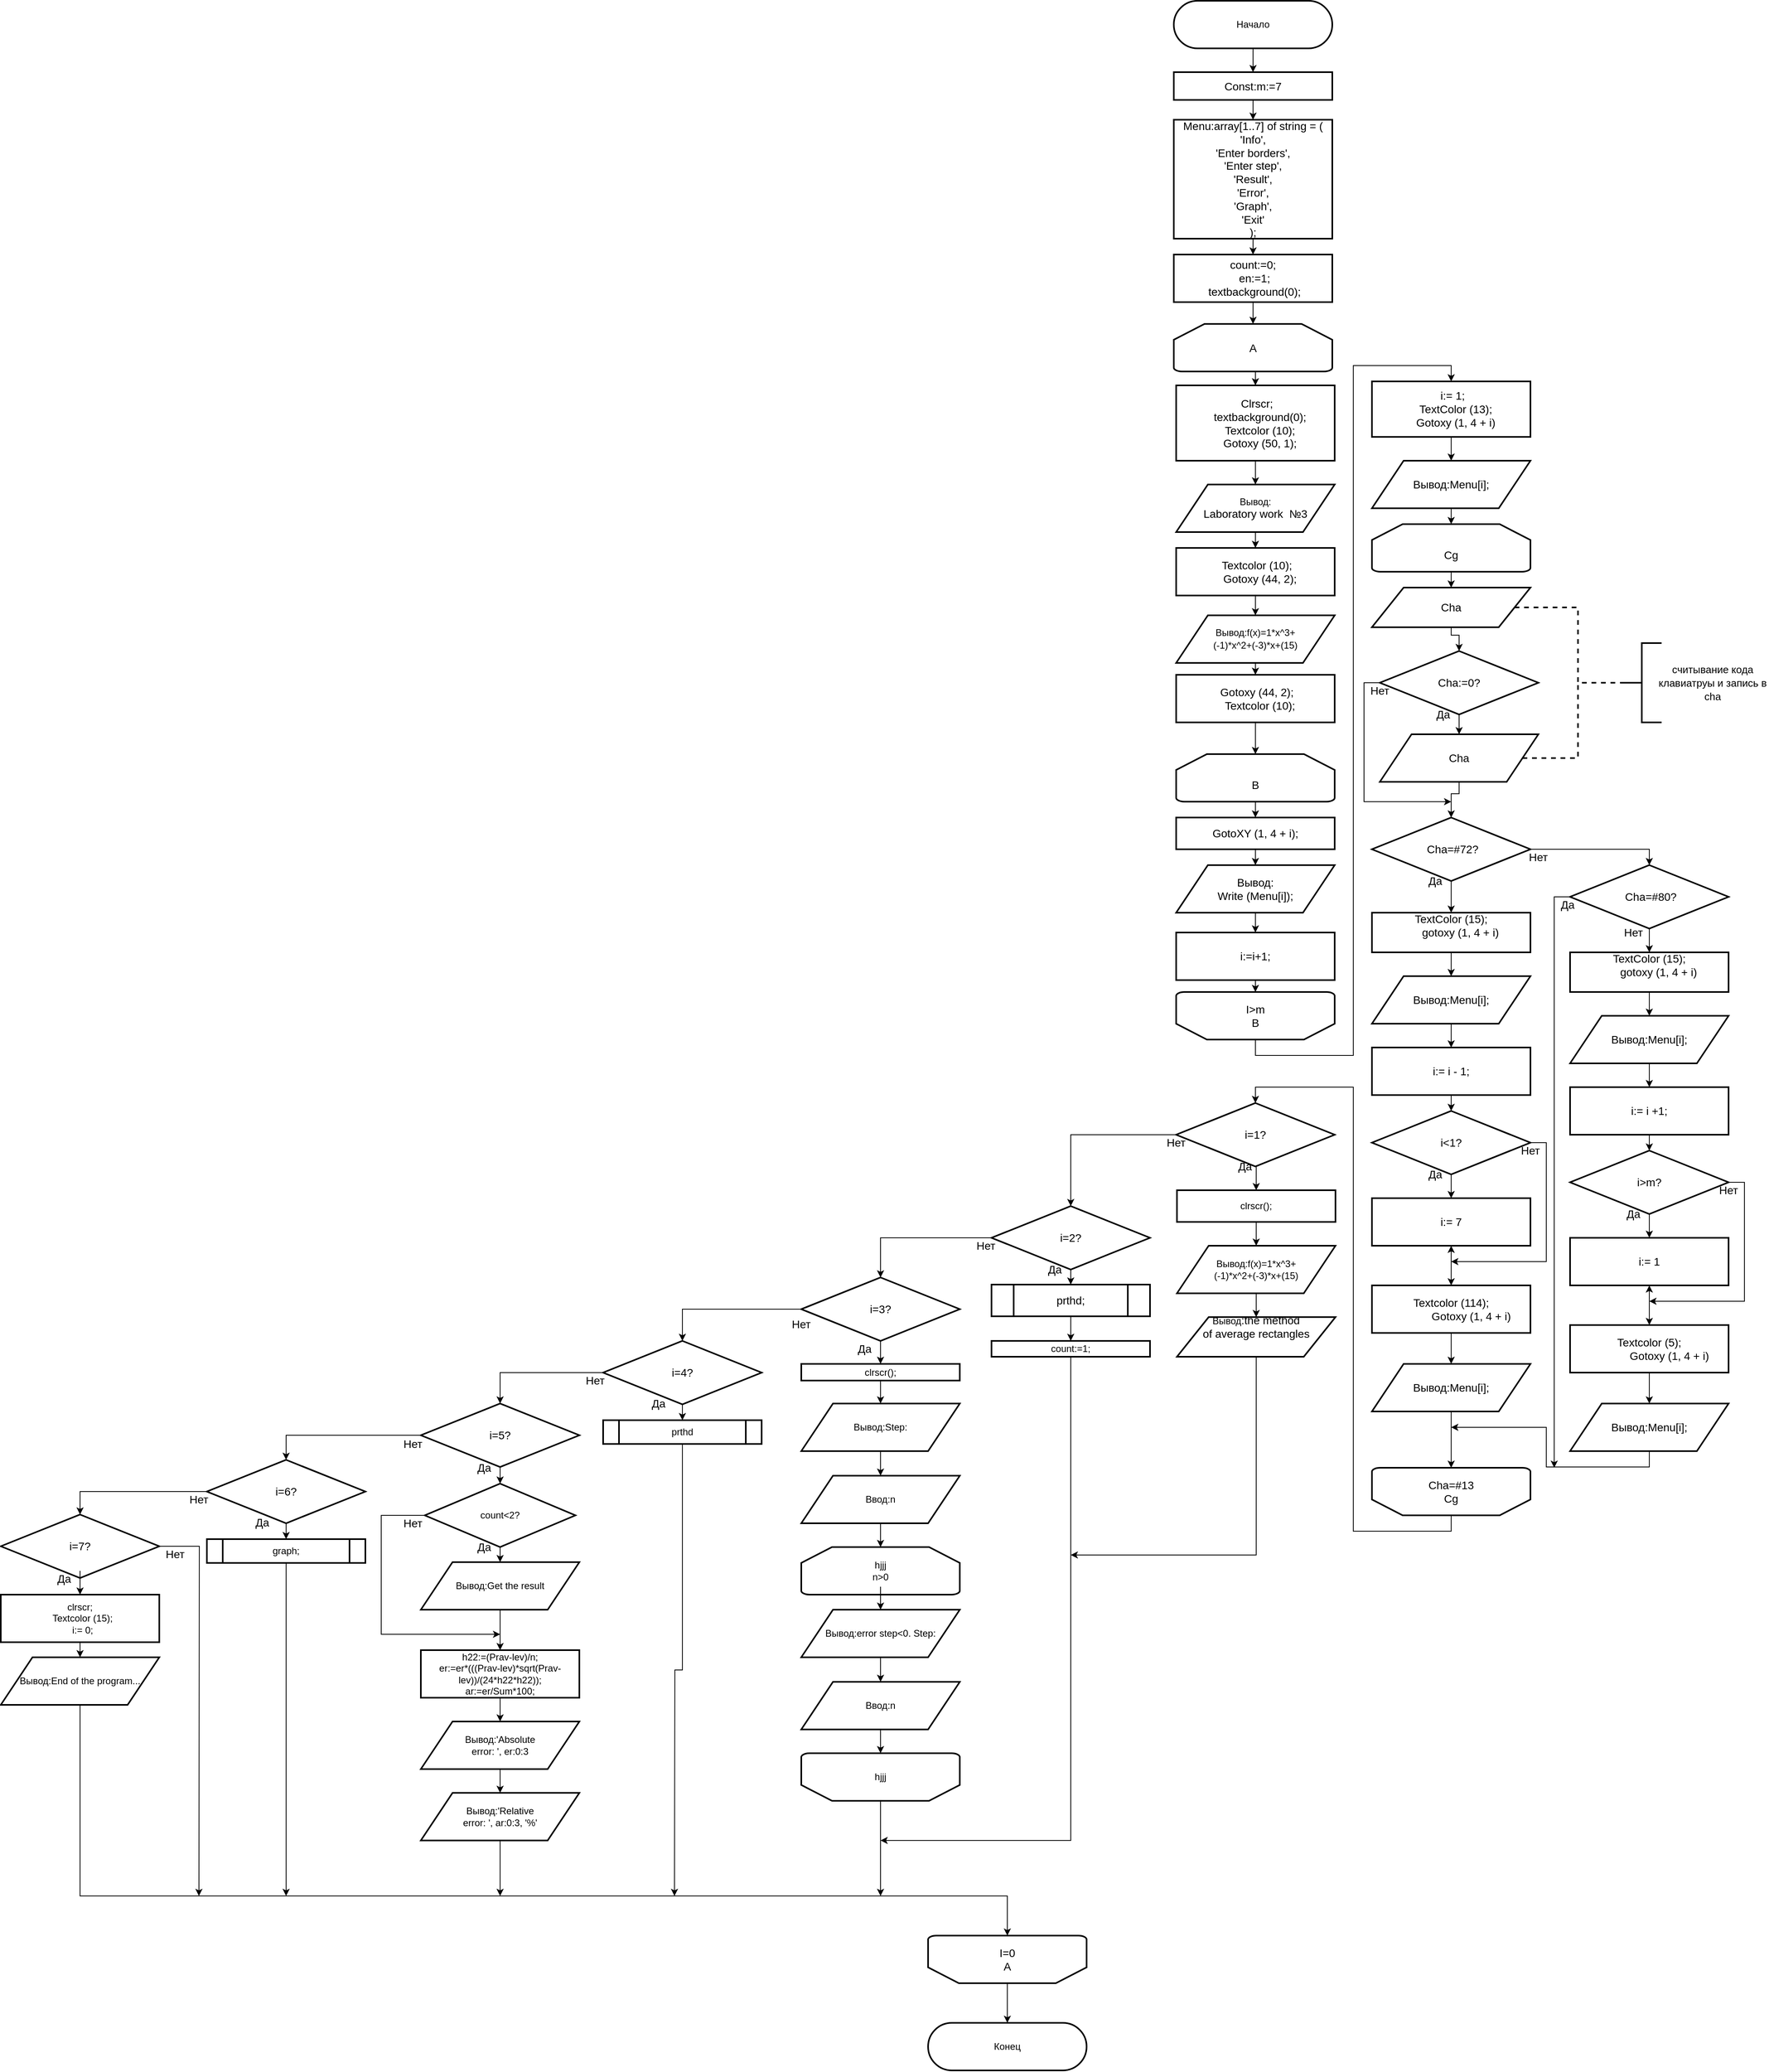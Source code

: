 <mxfile version="13.0.9" type="device"><diagram id="DosDCthJyEJG2j8Hvj8g" name="Страница 1"><mxGraphModel dx="3076" dy="1958" grid="1" gridSize="10" guides="1" tooltips="1" connect="1" arrows="1" fold="1" page="1" pageScale="1" pageWidth="827" pageHeight="1169" math="0" shadow="0"><root><mxCell id="0"/><mxCell id="1" parent="0"/><mxCell id="C2yaJmnmQD1mhSocGul--12" style="edgeStyle=orthogonalEdgeStyle;rounded=0;orthogonalLoop=1;jettySize=auto;html=1;exitX=0.5;exitY=1;exitDx=0;exitDy=0;entryX=0.5;entryY=0;entryDx=0;entryDy=0;fontSize=14;" parent="1" source="C2yaJmnmQD1mhSocGul--2" target="C2yaJmnmQD1mhSocGul--10" edge="1"><mxGeometry relative="1" as="geometry"/></mxCell><mxCell id="C2yaJmnmQD1mhSocGul--2" value="Начало" style="rounded=1;whiteSpace=wrap;html=1;arcSize=50;strokeWidth=2;" parent="1" vertex="1"><mxGeometry x="310" y="-550" width="200" height="60" as="geometry"/></mxCell><mxCell id="C2yaJmnmQD1mhSocGul--135" style="edgeStyle=orthogonalEdgeStyle;rounded=0;orthogonalLoop=1;jettySize=auto;html=1;exitX=0.5;exitY=1;exitDx=0;exitDy=0;entryX=0.5;entryY=0;entryDx=0;entryDy=0;entryPerimeter=0;fontSize=14;" parent="1" source="C2yaJmnmQD1mhSocGul--3" target="C2yaJmnmQD1mhSocGul--134" edge="1"><mxGeometry relative="1" as="geometry"/></mxCell><mxCell id="C2yaJmnmQD1mhSocGul--3" value="&lt;div style=&quot;font-size: 14px&quot;&gt;&lt;div&gt;count:=0;&lt;/div&gt;&lt;div&gt;&amp;nbsp;en:=1;&lt;/div&gt;&lt;div&gt;&amp;nbsp;textbackground(0);&lt;/div&gt;&lt;/div&gt;" style="rounded=0;whiteSpace=wrap;html=1;strokeWidth=2;fontSize=14;" parent="1" vertex="1"><mxGeometry x="310" y="-230" width="200" height="60" as="geometry"/></mxCell><mxCell id="yqGLg3bkFi410w0Hx9Wy-9" style="edgeStyle=orthogonalEdgeStyle;rounded=0;orthogonalLoop=1;jettySize=auto;html=1;exitX=0.5;exitY=1;exitDx=0;exitDy=0;entryX=0.5;entryY=0;entryDx=0;entryDy=0;" parent="1" source="C2yaJmnmQD1mhSocGul--5" target="yqGLg3bkFi410w0Hx9Wy-3" edge="1"><mxGeometry relative="1" as="geometry"/></mxCell><mxCell id="C2yaJmnmQD1mhSocGul--5" value="&lt;div&gt;&amp;nbsp;Clrscr;&lt;/div&gt;&lt;div&gt;&amp;nbsp; &amp;nbsp;textbackground(0);&lt;/div&gt;&lt;div&gt;&amp;nbsp; &amp;nbsp;Textcolor (10);&lt;/div&gt;&lt;div&gt;&amp;nbsp; &amp;nbsp;Gotoxy (50, 1);&lt;/div&gt;" style="rounded=0;whiteSpace=wrap;html=1;strokeWidth=2;fontSize=14;" parent="1" vertex="1"><mxGeometry x="313" y="-65" width="200" height="95" as="geometry"/></mxCell><mxCell id="C2yaJmnmQD1mhSocGul--21" style="edgeStyle=orthogonalEdgeStyle;rounded=0;orthogonalLoop=1;jettySize=auto;html=1;exitX=0.5;exitY=0;exitDx=0;exitDy=0;entryX=0.5;entryY=0;entryDx=0;entryDy=0;fontSize=14;exitPerimeter=0;" parent="1" source="C2yaJmnmQD1mhSocGul--143" target="C2yaJmnmQD1mhSocGul--20" edge="1"><mxGeometry relative="1" as="geometry"><mxPoint x="513" y="470" as="sourcePoint"/></mxGeometry></mxCell><mxCell id="tZG2-s3Opi_4V8focb0H-2" value="" style="edgeStyle=orthogonalEdgeStyle;rounded=0;orthogonalLoop=1;jettySize=auto;html=1;" parent="1" source="C2yaJmnmQD1mhSocGul--10" target="tZG2-s3Opi_4V8focb0H-1" edge="1"><mxGeometry relative="1" as="geometry"/></mxCell><mxCell id="C2yaJmnmQD1mhSocGul--10" value="Const:m:=7" style="rounded=0;whiteSpace=wrap;html=1;strokeWidth=2;fontSize=14;" parent="1" vertex="1"><mxGeometry x="310" y="-460" width="200" height="35" as="geometry"/></mxCell><mxCell id="tZG2-s3Opi_4V8focb0H-3" style="edgeStyle=orthogonalEdgeStyle;rounded=0;orthogonalLoop=1;jettySize=auto;html=1;exitX=0.5;exitY=1;exitDx=0;exitDy=0;entryX=0.5;entryY=0;entryDx=0;entryDy=0;" parent="1" source="tZG2-s3Opi_4V8focb0H-1" target="C2yaJmnmQD1mhSocGul--3" edge="1"><mxGeometry relative="1" as="geometry"/></mxCell><mxCell id="tZG2-s3Opi_4V8focb0H-1" value="&lt;div&gt;Menu:array[1..7] of string = (&lt;/div&gt;&lt;div&gt;'Info',&lt;/div&gt;&lt;div&gt;'Enter borders',&lt;/div&gt;&lt;div&gt;'Enter step',&lt;/div&gt;&lt;div&gt;'Result',&lt;/div&gt;&lt;div&gt;'Error',&lt;/div&gt;&lt;div&gt;'Graph',&lt;/div&gt;&lt;div&gt;'Exit'&lt;/div&gt;&lt;div&gt;);&lt;/div&gt;" style="rounded=0;whiteSpace=wrap;html=1;strokeWidth=2;fontSize=14;" parent="1" vertex="1"><mxGeometry x="310" y="-400" width="200" height="150" as="geometry"/></mxCell><mxCell id="C2yaJmnmQD1mhSocGul--16" style="edgeStyle=orthogonalEdgeStyle;rounded=0;orthogonalLoop=1;jettySize=auto;html=1;exitX=0.5;exitY=1;exitDx=0;exitDy=0;entryX=0.5;entryY=0;entryDx=0;entryDy=0;fontSize=14;" parent="1" source="C2yaJmnmQD1mhSocGul--13" target="C2yaJmnmQD1mhSocGul--15" edge="1"><mxGeometry relative="1" as="geometry"/></mxCell><mxCell id="C2yaJmnmQD1mhSocGul--13" value="GotoXY (1, 4 + i);" style="rounded=0;whiteSpace=wrap;html=1;strokeWidth=2;fontSize=14;" parent="1" vertex="1"><mxGeometry x="313" y="480" width="200" height="40" as="geometry"/></mxCell><mxCell id="C2yaJmnmQD1mhSocGul--18" style="edgeStyle=orthogonalEdgeStyle;rounded=0;orthogonalLoop=1;jettySize=auto;html=1;exitX=0.5;exitY=1;exitDx=0;exitDy=0;fontSize=14;" parent="1" source="C2yaJmnmQD1mhSocGul--15" target="C2yaJmnmQD1mhSocGul--17" edge="1"><mxGeometry relative="1" as="geometry"/></mxCell><mxCell id="C2yaJmnmQD1mhSocGul--15" value="Вывод:&lt;br&gt;Write (Menu[i]);" style="shape=parallelogram;perimeter=parallelogramPerimeter;whiteSpace=wrap;html=1;strokeWidth=2;fontSize=14;" parent="1" vertex="1"><mxGeometry x="313" y="540" width="200" height="60" as="geometry"/></mxCell><mxCell id="C2yaJmnmQD1mhSocGul--144" style="edgeStyle=orthogonalEdgeStyle;rounded=0;orthogonalLoop=1;jettySize=auto;html=1;exitX=0.5;exitY=1;exitDx=0;exitDy=0;entryX=0.5;entryY=1;entryDx=0;entryDy=0;entryPerimeter=0;fontSize=14;" parent="1" source="C2yaJmnmQD1mhSocGul--17" target="C2yaJmnmQD1mhSocGul--143" edge="1"><mxGeometry relative="1" as="geometry"/></mxCell><mxCell id="C2yaJmnmQD1mhSocGul--17" value="i:=i+1;" style="rounded=0;whiteSpace=wrap;html=1;strokeWidth=2;fontSize=14;" parent="1" vertex="1"><mxGeometry x="313" y="625" width="200" height="60" as="geometry"/></mxCell><mxCell id="C2yaJmnmQD1mhSocGul--73" style="edgeStyle=orthogonalEdgeStyle;rounded=0;orthogonalLoop=1;jettySize=auto;html=1;exitX=0.5;exitY=1;exitDx=0;exitDy=0;entryX=0.5;entryY=0;entryDx=0;entryDy=0;fontSize=14;" parent="1" source="C2yaJmnmQD1mhSocGul--20" target="C2yaJmnmQD1mhSocGul--72" edge="1"><mxGeometry relative="1" as="geometry"/></mxCell><mxCell id="C2yaJmnmQD1mhSocGul--20" value="&lt;div&gt;&amp;nbsp;i:= 1;&lt;br&gt;&lt;/div&gt;&lt;div&gt;&amp;nbsp; &amp;nbsp;TextColor (13);&lt;/div&gt;&lt;div&gt;&amp;nbsp; &amp;nbsp;Gotoxy (1, 4 + i)&lt;/div&gt;" style="rounded=0;whiteSpace=wrap;html=1;strokeWidth=2;fontSize=14;" parent="1" vertex="1"><mxGeometry x="560" y="-70" width="200" height="70" as="geometry"/></mxCell><mxCell id="C2yaJmnmQD1mhSocGul--67" style="edgeStyle=orthogonalEdgeStyle;rounded=0;orthogonalLoop=1;jettySize=auto;html=1;exitX=0;exitY=0.5;exitDx=0;exitDy=0;fontSize=14;" parent="1" source="C2yaJmnmQD1mhSocGul--24" edge="1"><mxGeometry relative="1" as="geometry"><mxPoint x="660" y="460" as="targetPoint"/><Array as="points"><mxPoint x="550" y="310"/><mxPoint x="550" y="460"/></Array></mxGeometry></mxCell><mxCell id="C2yaJmnmQD1mhSocGul--155" style="edgeStyle=orthogonalEdgeStyle;rounded=0;orthogonalLoop=1;jettySize=auto;html=1;exitX=0.5;exitY=1;exitDx=0;exitDy=0;entryX=0.5;entryY=0;entryDx=0;entryDy=0;fontSize=14;" parent="1" source="C2yaJmnmQD1mhSocGul--24" target="C2yaJmnmQD1mhSocGul--154" edge="1"><mxGeometry relative="1" as="geometry"/></mxCell><mxCell id="C2yaJmnmQD1mhSocGul--24" value="Cha:=0?" style="rhombus;whiteSpace=wrap;html=1;strokeWidth=2;fontSize=14;" parent="1" vertex="1"><mxGeometry x="570" y="270" width="200" height="80" as="geometry"/></mxCell><mxCell id="C2yaJmnmQD1mhSocGul--32" style="edgeStyle=orthogonalEdgeStyle;rounded=0;orthogonalLoop=1;jettySize=auto;html=1;entryX=0.5;entryY=0;entryDx=0;entryDy=0;fontSize=14;exitX=0.5;exitY=1;exitDx=0;exitDy=0;" parent="1" source="C2yaJmnmQD1mhSocGul--154" target="C2yaJmnmQD1mhSocGul--28" edge="1"><mxGeometry relative="1" as="geometry"><mxPoint x="660" y="430" as="sourcePoint"/><Array as="points"><mxPoint x="670" y="450"/><mxPoint x="660" y="450"/></Array></mxGeometry></mxCell><mxCell id="C2yaJmnmQD1mhSocGul--36" style="edgeStyle=orthogonalEdgeStyle;rounded=0;orthogonalLoop=1;jettySize=auto;html=1;exitX=0.5;exitY=1;exitDx=0;exitDy=0;entryX=0.5;entryY=0;entryDx=0;entryDy=0;fontSize=14;" parent="1" source="C2yaJmnmQD1mhSocGul--28" target="C2yaJmnmQD1mhSocGul--33" edge="1"><mxGeometry relative="1" as="geometry"/></mxCell><mxCell id="C2yaJmnmQD1mhSocGul--68" style="edgeStyle=orthogonalEdgeStyle;rounded=0;orthogonalLoop=1;jettySize=auto;html=1;exitX=1;exitY=0.5;exitDx=0;exitDy=0;entryX=0.5;entryY=0;entryDx=0;entryDy=0;fontSize=14;" parent="1" source="C2yaJmnmQD1mhSocGul--28" target="C2yaJmnmQD1mhSocGul--50" edge="1"><mxGeometry relative="1" as="geometry"/></mxCell><mxCell id="C2yaJmnmQD1mhSocGul--28" value="&amp;nbsp;Cha=#72?" style="rhombus;whiteSpace=wrap;html=1;strokeWidth=2;fontSize=14;" parent="1" vertex="1"><mxGeometry x="560" y="480" width="200" height="80" as="geometry"/></mxCell><mxCell id="C2yaJmnmQD1mhSocGul--80" style="edgeStyle=orthogonalEdgeStyle;rounded=0;orthogonalLoop=1;jettySize=auto;html=1;exitX=0.5;exitY=1;exitDx=0;exitDy=0;entryX=0.5;entryY=0;entryDx=0;entryDy=0;fontSize=14;" parent="1" source="C2yaJmnmQD1mhSocGul--29" target="MNaje3rVptoO_YhAheRL-4" edge="1"><mxGeometry relative="1" as="geometry"><mxPoint x="413" y="940" as="targetPoint"/></mxGeometry></mxCell><mxCell id="C2yaJmnmQD1mhSocGul--87" style="edgeStyle=orthogonalEdgeStyle;rounded=0;orthogonalLoop=1;jettySize=auto;html=1;exitX=0;exitY=0.5;exitDx=0;exitDy=0;entryX=0.5;entryY=0;entryDx=0;entryDy=0;fontSize=14;" parent="1" source="C2yaJmnmQD1mhSocGul--29" target="C2yaJmnmQD1mhSocGul--77" edge="1"><mxGeometry relative="1" as="geometry"><Array as="points"><mxPoint x="180" y="880"/></Array></mxGeometry></mxCell><mxCell id="C2yaJmnmQD1mhSocGul--29" value="i=1?" style="rhombus;whiteSpace=wrap;html=1;strokeWidth=2;fontSize=14;" parent="1" vertex="1"><mxGeometry x="313" y="840" width="200" height="80" as="geometry"/></mxCell><mxCell id="C2yaJmnmQD1mhSocGul--41" style="edgeStyle=orthogonalEdgeStyle;rounded=0;orthogonalLoop=1;jettySize=auto;html=1;exitX=1;exitY=0.5;exitDx=0;exitDy=0;fontSize=14;" parent="1" source="C2yaJmnmQD1mhSocGul--30" edge="1"><mxGeometry relative="1" as="geometry"><mxPoint x="660" y="1040" as="targetPoint"/><Array as="points"><mxPoint x="780" y="890"/><mxPoint x="780" y="1040"/></Array></mxGeometry></mxCell><mxCell id="C2yaJmnmQD1mhSocGul--42" style="edgeStyle=orthogonalEdgeStyle;rounded=0;orthogonalLoop=1;jettySize=auto;html=1;exitX=0.5;exitY=1;exitDx=0;exitDy=0;entryX=0.5;entryY=0;entryDx=0;entryDy=0;fontSize=14;" parent="1" source="C2yaJmnmQD1mhSocGul--30" target="C2yaJmnmQD1mhSocGul--38" edge="1"><mxGeometry relative="1" as="geometry"/></mxCell><mxCell id="C2yaJmnmQD1mhSocGul--30" value="i&amp;lt;1?" style="rhombus;whiteSpace=wrap;html=1;strokeWidth=2;fontSize=14;" parent="1" vertex="1"><mxGeometry x="560" y="850" width="200" height="80" as="geometry"/></mxCell><mxCell id="C2yaJmnmQD1mhSocGul--78" style="edgeStyle=orthogonalEdgeStyle;rounded=0;orthogonalLoop=1;jettySize=auto;html=1;exitX=0.5;exitY=0;exitDx=0;exitDy=0;entryX=0.5;entryY=0;entryDx=0;entryDy=0;fontSize=14;exitPerimeter=0;" parent="1" source="C2yaJmnmQD1mhSocGul--146" target="C2yaJmnmQD1mhSocGul--29" edge="1"><mxGeometry relative="1" as="geometry"><mxPoint x="560" y="1330" as="sourcePoint"/></mxGeometry></mxCell><mxCell id="C2yaJmnmQD1mhSocGul--45" style="edgeStyle=orthogonalEdgeStyle;rounded=0;orthogonalLoop=1;jettySize=auto;html=1;exitX=0.5;exitY=1;exitDx=0;exitDy=0;fontSize=14;" parent="1" source="C2yaJmnmQD1mhSocGul--33" target="C2yaJmnmQD1mhSocGul--34" edge="1"><mxGeometry relative="1" as="geometry"/></mxCell><mxCell id="C2yaJmnmQD1mhSocGul--33" value="&lt;div&gt;TextColor (15);&lt;/div&gt;&lt;div&gt;&amp;nbsp; &amp;nbsp; &amp;nbsp; gotoxy (1, 4 + i)&lt;/div&gt;&lt;div&gt;&amp;nbsp; &amp;nbsp; &amp;nbsp; &amp;nbsp; &amp;nbsp;&amp;nbsp;&lt;/div&gt;" style="rounded=0;whiteSpace=wrap;html=1;strokeWidth=2;fontSize=14;" parent="1" vertex="1"><mxGeometry x="560" y="600" width="200" height="50" as="geometry"/></mxCell><mxCell id="C2yaJmnmQD1mhSocGul--46" style="edgeStyle=orthogonalEdgeStyle;rounded=0;orthogonalLoop=1;jettySize=auto;html=1;exitX=0.5;exitY=1;exitDx=0;exitDy=0;entryX=0.5;entryY=0;entryDx=0;entryDy=0;fontSize=14;" parent="1" source="C2yaJmnmQD1mhSocGul--34" target="C2yaJmnmQD1mhSocGul--44" edge="1"><mxGeometry relative="1" as="geometry"/></mxCell><mxCell id="C2yaJmnmQD1mhSocGul--34" value="&lt;span style=&quot;white-space: normal&quot;&gt;Вывод:Menu[i];&lt;/span&gt;" style="shape=parallelogram;perimeter=parallelogramPerimeter;whiteSpace=wrap;html=1;strokeWidth=2;fontSize=14;" parent="1" vertex="1"><mxGeometry x="560" y="680" width="200" height="60" as="geometry"/></mxCell><mxCell id="C2yaJmnmQD1mhSocGul--69" style="edgeStyle=orthogonalEdgeStyle;rounded=0;orthogonalLoop=1;jettySize=auto;html=1;exitX=0.5;exitY=1;exitDx=0;exitDy=0;fontSize=14;entryX=0.5;entryY=1;entryDx=0;entryDy=0;entryPerimeter=0;" parent="1" source="C2yaJmnmQD1mhSocGul--35" target="C2yaJmnmQD1mhSocGul--146" edge="1"><mxGeometry relative="1" as="geometry"><mxPoint x="660" y="1290" as="targetPoint"/></mxGeometry></mxCell><mxCell id="C2yaJmnmQD1mhSocGul--35" value="Вывод:Menu[i];" style="shape=parallelogram;perimeter=parallelogramPerimeter;whiteSpace=wrap;html=1;strokeWidth=2;fontSize=14;" parent="1" vertex="1"><mxGeometry x="560" y="1169" width="200" height="60" as="geometry"/></mxCell><mxCell id="C2yaJmnmQD1mhSocGul--37" style="edgeStyle=orthogonalEdgeStyle;rounded=0;orthogonalLoop=1;jettySize=auto;html=1;exitX=0.5;exitY=1;exitDx=0;exitDy=0;fontSize=14;" parent="1" source="C2yaJmnmQD1mhSocGul--35" target="C2yaJmnmQD1mhSocGul--35" edge="1"><mxGeometry relative="1" as="geometry"/></mxCell><mxCell id="C2yaJmnmQD1mhSocGul--40" style="edgeStyle=orthogonalEdgeStyle;rounded=0;orthogonalLoop=1;jettySize=auto;html=1;exitX=0.5;exitY=1;exitDx=0;exitDy=0;entryX=0.5;entryY=0;entryDx=0;entryDy=0;fontSize=14;" parent="1" source="C2yaJmnmQD1mhSocGul--38" target="C2yaJmnmQD1mhSocGul--39" edge="1"><mxGeometry relative="1" as="geometry"/></mxCell><mxCell id="C2yaJmnmQD1mhSocGul--38" value="&lt;span style=&quot;white-space: normal&quot;&gt;i:= 7&lt;/span&gt;" style="rounded=0;whiteSpace=wrap;html=1;strokeWidth=2;fontSize=14;" parent="1" vertex="1"><mxGeometry x="560" y="960" width="200" height="60" as="geometry"/></mxCell><mxCell id="C2yaJmnmQD1mhSocGul--43" style="edgeStyle=orthogonalEdgeStyle;rounded=0;orthogonalLoop=1;jettySize=auto;html=1;exitX=0.5;exitY=1;exitDx=0;exitDy=0;fontSize=14;" parent="1" source="C2yaJmnmQD1mhSocGul--39" target="C2yaJmnmQD1mhSocGul--35" edge="1"><mxGeometry relative="1" as="geometry"/></mxCell><mxCell id="C2yaJmnmQD1mhSocGul--48" value="" style="edgeStyle=orthogonalEdgeStyle;rounded=0;orthogonalLoop=1;jettySize=auto;html=1;fontSize=14;" parent="1" source="C2yaJmnmQD1mhSocGul--39" target="C2yaJmnmQD1mhSocGul--38" edge="1"><mxGeometry relative="1" as="geometry"/></mxCell><mxCell id="C2yaJmnmQD1mhSocGul--39" value="&lt;div style=&quot;white-space: normal&quot;&gt;Textcolor (114);&lt;/div&gt;&lt;div style=&quot;white-space: normal&quot;&gt;&amp;nbsp; &amp;nbsp; &amp;nbsp; &amp;nbsp; &amp;nbsp; &amp;nbsp; &amp;nbsp;Gotoxy (1, 4 + i)&lt;/div&gt;" style="rounded=0;whiteSpace=wrap;html=1;strokeWidth=2;fontSize=14;" parent="1" vertex="1"><mxGeometry x="560" y="1070" width="200" height="60" as="geometry"/></mxCell><mxCell id="C2yaJmnmQD1mhSocGul--47" style="edgeStyle=orthogonalEdgeStyle;rounded=0;orthogonalLoop=1;jettySize=auto;html=1;exitX=0.5;exitY=1;exitDx=0;exitDy=0;entryX=0.5;entryY=0;entryDx=0;entryDy=0;fontSize=14;" parent="1" source="C2yaJmnmQD1mhSocGul--44" target="C2yaJmnmQD1mhSocGul--30" edge="1"><mxGeometry relative="1" as="geometry"/></mxCell><mxCell id="C2yaJmnmQD1mhSocGul--44" value="&lt;span style=&quot;white-space: normal&quot;&gt;i:= i - 1;&lt;/span&gt;" style="rounded=0;whiteSpace=wrap;html=1;strokeWidth=2;fontSize=14;" parent="1" vertex="1"><mxGeometry x="560" y="770" width="200" height="60" as="geometry"/></mxCell><mxCell id="C2yaJmnmQD1mhSocGul--49" style="edgeStyle=orthogonalEdgeStyle;rounded=0;orthogonalLoop=1;jettySize=auto;html=1;exitX=0.5;exitY=1;exitDx=0;exitDy=0;entryX=0.5;entryY=0;entryDx=0;entryDy=0;fontSize=14;" parent="1" source="C2yaJmnmQD1mhSocGul--50" target="C2yaJmnmQD1mhSocGul--55" edge="1"><mxGeometry relative="1" as="geometry"/></mxCell><mxCell id="C2yaJmnmQD1mhSocGul--121" style="edgeStyle=orthogonalEdgeStyle;rounded=0;orthogonalLoop=1;jettySize=auto;html=1;exitX=0;exitY=0.5;exitDx=0;exitDy=0;fontSize=14;" parent="1" source="C2yaJmnmQD1mhSocGul--50" edge="1"><mxGeometry relative="1" as="geometry"><mxPoint x="790" y="1300" as="targetPoint"/></mxGeometry></mxCell><mxCell id="C2yaJmnmQD1mhSocGul--50" value="&amp;nbsp;Cha=#80?" style="rhombus;whiteSpace=wrap;html=1;strokeWidth=2;fontSize=14;" parent="1" vertex="1"><mxGeometry x="810" y="540" width="200" height="80" as="geometry"/></mxCell><mxCell id="C2yaJmnmQD1mhSocGul--51" style="edgeStyle=orthogonalEdgeStyle;rounded=0;orthogonalLoop=1;jettySize=auto;html=1;exitX=1;exitY=0.5;exitDx=0;exitDy=0;fontSize=14;" parent="1" source="C2yaJmnmQD1mhSocGul--53" edge="1"><mxGeometry relative="1" as="geometry"><mxPoint x="910" y="1090" as="targetPoint"/><Array as="points"><mxPoint x="1030" y="940"/><mxPoint x="1030" y="1090"/></Array></mxGeometry></mxCell><mxCell id="C2yaJmnmQD1mhSocGul--52" style="edgeStyle=orthogonalEdgeStyle;rounded=0;orthogonalLoop=1;jettySize=auto;html=1;exitX=0.5;exitY=1;exitDx=0;exitDy=0;entryX=0.5;entryY=0;entryDx=0;entryDy=0;fontSize=14;" parent="1" source="C2yaJmnmQD1mhSocGul--53" target="C2yaJmnmQD1mhSocGul--61" edge="1"><mxGeometry relative="1" as="geometry"/></mxCell><mxCell id="C2yaJmnmQD1mhSocGul--53" value="i&amp;gt;m?" style="rhombus;whiteSpace=wrap;html=1;strokeWidth=2;fontSize=14;" parent="1" vertex="1"><mxGeometry x="810" y="900" width="200" height="80" as="geometry"/></mxCell><mxCell id="C2yaJmnmQD1mhSocGul--54" style="edgeStyle=orthogonalEdgeStyle;rounded=0;orthogonalLoop=1;jettySize=auto;html=1;exitX=0.5;exitY=1;exitDx=0;exitDy=0;fontSize=14;" parent="1" source="C2yaJmnmQD1mhSocGul--55" target="C2yaJmnmQD1mhSocGul--57" edge="1"><mxGeometry relative="1" as="geometry"/></mxCell><mxCell id="C2yaJmnmQD1mhSocGul--55" value="&lt;div&gt;TextColor (15);&lt;/div&gt;&lt;div&gt;&amp;nbsp; &amp;nbsp; &amp;nbsp; gotoxy (1, 4 + i)&lt;/div&gt;&lt;div&gt;&amp;nbsp; &amp;nbsp; &amp;nbsp; &amp;nbsp; &amp;nbsp;&amp;nbsp;&lt;/div&gt;" style="rounded=0;whiteSpace=wrap;html=1;strokeWidth=2;fontSize=14;" parent="1" vertex="1"><mxGeometry x="810" y="650" width="200" height="50" as="geometry"/></mxCell><mxCell id="C2yaJmnmQD1mhSocGul--56" style="edgeStyle=orthogonalEdgeStyle;rounded=0;orthogonalLoop=1;jettySize=auto;html=1;exitX=0.5;exitY=1;exitDx=0;exitDy=0;entryX=0.5;entryY=0;entryDx=0;entryDy=0;fontSize=14;" parent="1" source="C2yaJmnmQD1mhSocGul--57" target="C2yaJmnmQD1mhSocGul--66" edge="1"><mxGeometry relative="1" as="geometry"/></mxCell><mxCell id="C2yaJmnmQD1mhSocGul--57" value="&lt;span style=&quot;white-space: normal&quot;&gt;Вывод:Menu[i];&lt;/span&gt;" style="shape=parallelogram;perimeter=parallelogramPerimeter;whiteSpace=wrap;html=1;strokeWidth=2;fontSize=14;" parent="1" vertex="1"><mxGeometry x="810" y="730" width="200" height="60" as="geometry"/></mxCell><mxCell id="C2yaJmnmQD1mhSocGul--70" style="edgeStyle=orthogonalEdgeStyle;rounded=0;orthogonalLoop=1;jettySize=auto;html=1;exitX=0.5;exitY=1;exitDx=0;exitDy=0;fontSize=14;" parent="1" source="C2yaJmnmQD1mhSocGul--58" edge="1"><mxGeometry relative="1" as="geometry"><mxPoint x="660" y="1249" as="targetPoint"/><Array as="points"><mxPoint x="910" y="1299"/><mxPoint x="780" y="1299"/><mxPoint x="780" y="1249"/></Array></mxGeometry></mxCell><mxCell id="C2yaJmnmQD1mhSocGul--58" value="Вывод:Menu[i];" style="shape=parallelogram;perimeter=parallelogramPerimeter;whiteSpace=wrap;html=1;strokeWidth=2;fontSize=14;" parent="1" vertex="1"><mxGeometry x="810" y="1219" width="200" height="60" as="geometry"/></mxCell><mxCell id="C2yaJmnmQD1mhSocGul--59" style="edgeStyle=orthogonalEdgeStyle;rounded=0;orthogonalLoop=1;jettySize=auto;html=1;exitX=0.5;exitY=1;exitDx=0;exitDy=0;fontSize=14;" parent="1" source="C2yaJmnmQD1mhSocGul--58" target="C2yaJmnmQD1mhSocGul--58" edge="1"><mxGeometry relative="1" as="geometry"/></mxCell><mxCell id="C2yaJmnmQD1mhSocGul--60" style="edgeStyle=orthogonalEdgeStyle;rounded=0;orthogonalLoop=1;jettySize=auto;html=1;exitX=0.5;exitY=1;exitDx=0;exitDy=0;entryX=0.5;entryY=0;entryDx=0;entryDy=0;fontSize=14;" parent="1" source="C2yaJmnmQD1mhSocGul--61" target="C2yaJmnmQD1mhSocGul--64" edge="1"><mxGeometry relative="1" as="geometry"/></mxCell><mxCell id="C2yaJmnmQD1mhSocGul--61" value="&lt;span style=&quot;white-space: normal&quot;&gt;i:= 1&lt;/span&gt;" style="rounded=0;whiteSpace=wrap;html=1;strokeWidth=2;fontSize=14;" parent="1" vertex="1"><mxGeometry x="810" y="1010" width="200" height="60" as="geometry"/></mxCell><mxCell id="C2yaJmnmQD1mhSocGul--62" style="edgeStyle=orthogonalEdgeStyle;rounded=0;orthogonalLoop=1;jettySize=auto;html=1;exitX=0.5;exitY=1;exitDx=0;exitDy=0;fontSize=14;" parent="1" source="C2yaJmnmQD1mhSocGul--64" target="C2yaJmnmQD1mhSocGul--58" edge="1"><mxGeometry relative="1" as="geometry"/></mxCell><mxCell id="C2yaJmnmQD1mhSocGul--63" value="" style="edgeStyle=orthogonalEdgeStyle;rounded=0;orthogonalLoop=1;jettySize=auto;html=1;fontSize=14;" parent="1" source="C2yaJmnmQD1mhSocGul--64" target="C2yaJmnmQD1mhSocGul--61" edge="1"><mxGeometry relative="1" as="geometry"/></mxCell><mxCell id="C2yaJmnmQD1mhSocGul--64" value="&lt;div style=&quot;white-space: normal&quot;&gt;Textcolor (5);&lt;/div&gt;&lt;div style=&quot;white-space: normal&quot;&gt;&amp;nbsp; &amp;nbsp; &amp;nbsp; &amp;nbsp; &amp;nbsp; &amp;nbsp; &amp;nbsp;Gotoxy (1, 4 + i)&lt;/div&gt;" style="rounded=0;whiteSpace=wrap;html=1;strokeWidth=2;fontSize=14;" parent="1" vertex="1"><mxGeometry x="810" y="1120" width="200" height="60" as="geometry"/></mxCell><mxCell id="C2yaJmnmQD1mhSocGul--65" style="edgeStyle=orthogonalEdgeStyle;rounded=0;orthogonalLoop=1;jettySize=auto;html=1;exitX=0.5;exitY=1;exitDx=0;exitDy=0;entryX=0.5;entryY=0;entryDx=0;entryDy=0;fontSize=14;" parent="1" source="C2yaJmnmQD1mhSocGul--66" target="C2yaJmnmQD1mhSocGul--53" edge="1"><mxGeometry relative="1" as="geometry"/></mxCell><mxCell id="C2yaJmnmQD1mhSocGul--66" value="&lt;span style=&quot;white-space: normal&quot;&gt;i:= i +1;&lt;/span&gt;" style="rounded=0;whiteSpace=wrap;html=1;strokeWidth=2;fontSize=14;" parent="1" vertex="1"><mxGeometry x="810" y="820" width="200" height="60" as="geometry"/></mxCell><mxCell id="C2yaJmnmQD1mhSocGul--147" style="edgeStyle=orthogonalEdgeStyle;rounded=0;orthogonalLoop=1;jettySize=auto;html=1;exitX=0.5;exitY=1;exitDx=0;exitDy=0;entryX=0.5;entryY=0;entryDx=0;entryDy=0;entryPerimeter=0;fontSize=14;" parent="1" source="C2yaJmnmQD1mhSocGul--72" target="C2yaJmnmQD1mhSocGul--145" edge="1"><mxGeometry relative="1" as="geometry"/></mxCell><mxCell id="C2yaJmnmQD1mhSocGul--72" value="Вывод:Menu[i];" style="shape=parallelogram;perimeter=parallelogramPerimeter;whiteSpace=wrap;html=1;strokeWidth=2;fontSize=14;" parent="1" vertex="1"><mxGeometry x="560" y="30" width="200" height="60" as="geometry"/></mxCell><mxCell id="C2yaJmnmQD1mhSocGul--96" style="edgeStyle=orthogonalEdgeStyle;rounded=0;orthogonalLoop=1;jettySize=auto;html=1;exitX=0.5;exitY=1;exitDx=0;exitDy=0;fontSize=14;" parent="1" source="C2yaJmnmQD1mhSocGul--76" edge="1"><mxGeometry relative="1" as="geometry"><mxPoint x="-60" y="1140" as="targetPoint"/></mxGeometry></mxCell><mxCell id="MNaje3rVptoO_YhAheRL-25" style="edgeStyle=orthogonalEdgeStyle;rounded=0;orthogonalLoop=1;jettySize=auto;html=1;exitX=0;exitY=0.5;exitDx=0;exitDy=0;entryX=0.5;entryY=0;entryDx=0;entryDy=0;" edge="1" parent="1" source="C2yaJmnmQD1mhSocGul--76" target="MNaje3rVptoO_YhAheRL-24"><mxGeometry relative="1" as="geometry"/></mxCell><mxCell id="C2yaJmnmQD1mhSocGul--76" value="i=3?" style="rhombus;whiteSpace=wrap;html=1;strokeWidth=2;fontSize=14;" parent="1" vertex="1"><mxGeometry x="-160" y="1060" width="200" height="80" as="geometry"/></mxCell><mxCell id="C2yaJmnmQD1mhSocGul--89" style="edgeStyle=orthogonalEdgeStyle;rounded=0;orthogonalLoop=1;jettySize=auto;html=1;exitX=0.5;exitY=1;exitDx=0;exitDy=0;entryX=0.5;entryY=0;entryDx=0;entryDy=0;fontSize=14;" parent="1" source="C2yaJmnmQD1mhSocGul--77" target="C2yaJmnmQD1mhSocGul--88" edge="1"><mxGeometry relative="1" as="geometry"/></mxCell><mxCell id="C2yaJmnmQD1mhSocGul--90" style="edgeStyle=orthogonalEdgeStyle;rounded=0;orthogonalLoop=1;jettySize=auto;html=1;exitX=0;exitY=0.5;exitDx=0;exitDy=0;fontSize=14;" parent="1" source="C2yaJmnmQD1mhSocGul--77" target="C2yaJmnmQD1mhSocGul--76" edge="1"><mxGeometry relative="1" as="geometry"/></mxCell><mxCell id="C2yaJmnmQD1mhSocGul--77" value="i=2?" style="rhombus;whiteSpace=wrap;html=1;strokeWidth=2;fontSize=14;" parent="1" vertex="1"><mxGeometry x="80" y="970" width="200" height="80" as="geometry"/></mxCell><mxCell id="C2yaJmnmQD1mhSocGul--100" style="edgeStyle=orthogonalEdgeStyle;rounded=0;orthogonalLoop=1;jettySize=auto;html=1;exitX=0.5;exitY=1;exitDx=0;exitDy=0;fontSize=14;" parent="1" source="C2yaJmnmQD1mhSocGul--88" edge="1"><mxGeometry relative="1" as="geometry"><mxPoint x="180" y="1140" as="targetPoint"/></mxGeometry></mxCell><mxCell id="C2yaJmnmQD1mhSocGul--88" value="prthd;" style="verticalLabelPosition=middle;verticalAlign=middle;html=1;shape=process;whiteSpace=wrap;rounded=1;size=0.14;arcSize=0;strokeWidth=2;fontSize=14;labelPosition=center;align=center;" parent="1" vertex="1"><mxGeometry x="80" y="1069" width="200" height="40" as="geometry"/></mxCell><mxCell id="C2yaJmnmQD1mhSocGul--103" value="Конец" style="rounded=1;whiteSpace=wrap;html=1;arcSize=50;strokeWidth=2;" parent="1" vertex="1"><mxGeometry y="2000" width="200" height="60" as="geometry"/></mxCell><mxCell id="C2yaJmnmQD1mhSocGul--108" value="Нет" style="text;html=1;strokeColor=none;fillColor=none;align=center;verticalAlign=middle;whiteSpace=wrap;rounded=0;fontSize=14;" parent="1" vertex="1"><mxGeometry x="550" y="310" width="40" height="20" as="geometry"/></mxCell><mxCell id="C2yaJmnmQD1mhSocGul--109" value="Нет" style="text;html=1;strokeColor=none;fillColor=none;align=center;verticalAlign=middle;whiteSpace=wrap;rounded=0;fontSize=14;" parent="1" vertex="1"><mxGeometry x="750" y="520" width="40" height="20" as="geometry"/></mxCell><mxCell id="C2yaJmnmQD1mhSocGul--112" value="Нет" style="text;html=1;strokeColor=none;fillColor=none;align=center;verticalAlign=middle;whiteSpace=wrap;rounded=0;fontSize=14;" parent="1" vertex="1"><mxGeometry x="740" y="890" width="40" height="20" as="geometry"/></mxCell><mxCell id="C2yaJmnmQD1mhSocGul--114" value="Нет" style="text;html=1;strokeColor=none;fillColor=none;align=center;verticalAlign=middle;whiteSpace=wrap;rounded=0;fontSize=14;" parent="1" vertex="1"><mxGeometry x="990" y="940" width="40" height="20" as="geometry"/></mxCell><mxCell id="C2yaJmnmQD1mhSocGul--116" value="Да" style="text;html=1;strokeColor=none;fillColor=none;align=center;verticalAlign=middle;whiteSpace=wrap;rounded=0;fontSize=14;" parent="1" vertex="1"><mxGeometry x="630" y="340" width="40" height="20" as="geometry"/></mxCell><mxCell id="C2yaJmnmQD1mhSocGul--117" value="Да" style="text;html=1;strokeColor=none;fillColor=none;align=center;verticalAlign=middle;whiteSpace=wrap;rounded=0;fontSize=14;" parent="1" vertex="1"><mxGeometry x="620" y="550" width="40" height="20" as="geometry"/></mxCell><mxCell id="C2yaJmnmQD1mhSocGul--118" value="Да" style="text;html=1;strokeColor=none;fillColor=none;align=center;verticalAlign=middle;whiteSpace=wrap;rounded=0;fontSize=14;" parent="1" vertex="1"><mxGeometry x="620" y="920" width="40" height="20" as="geometry"/></mxCell><mxCell id="C2yaJmnmQD1mhSocGul--119" value="Да" style="text;html=1;strokeColor=none;fillColor=none;align=center;verticalAlign=middle;whiteSpace=wrap;rounded=0;fontSize=14;" parent="1" vertex="1"><mxGeometry x="870" y="970" width="40" height="20" as="geometry"/></mxCell><mxCell id="C2yaJmnmQD1mhSocGul--122" value="Да" style="text;html=1;strokeColor=none;fillColor=none;align=center;verticalAlign=middle;whiteSpace=wrap;rounded=0;fontSize=14;" parent="1" vertex="1"><mxGeometry x="787" y="580" width="40" height="20" as="geometry"/></mxCell><mxCell id="C2yaJmnmQD1mhSocGul--127" value="Да" style="text;html=1;strokeColor=none;fillColor=none;align=center;verticalAlign=middle;whiteSpace=wrap;rounded=0;fontSize=14;" parent="1" vertex="1"><mxGeometry x="380" y="910" width="40" height="20" as="geometry"/></mxCell><mxCell id="C2yaJmnmQD1mhSocGul--128" value="Да" style="text;html=1;strokeColor=none;fillColor=none;align=center;verticalAlign=middle;whiteSpace=wrap;rounded=0;fontSize=14;" parent="1" vertex="1"><mxGeometry x="140" y="1040" width="40" height="20" as="geometry"/></mxCell><mxCell id="MNaje3rVptoO_YhAheRL-11" style="edgeStyle=orthogonalEdgeStyle;rounded=0;orthogonalLoop=1;jettySize=auto;html=1;exitX=1;exitY=0;exitDx=0;exitDy=0;entryX=0.5;entryY=0;entryDx=0;entryDy=0;" edge="1" parent="1" source="C2yaJmnmQD1mhSocGul--129" target="MNaje3rVptoO_YhAheRL-10"><mxGeometry relative="1" as="geometry"/></mxCell><mxCell id="C2yaJmnmQD1mhSocGul--129" value="Да" style="text;html=1;strokeColor=none;fillColor=none;align=center;verticalAlign=middle;whiteSpace=wrap;rounded=0;fontSize=14;" parent="1" vertex="1"><mxGeometry x="-100" y="1140" width="40" height="20" as="geometry"/></mxCell><mxCell id="C2yaJmnmQD1mhSocGul--130" value="Нет" style="text;html=1;strokeColor=none;fillColor=none;align=center;verticalAlign=middle;whiteSpace=wrap;rounded=0;fontSize=14;" parent="1" vertex="1"><mxGeometry x="-180" y="1109" width="40" height="20" as="geometry"/></mxCell><mxCell id="C2yaJmnmQD1mhSocGul--131" value="Нет" style="text;html=1;strokeColor=none;fillColor=none;align=center;verticalAlign=middle;whiteSpace=wrap;rounded=0;fontSize=14;" parent="1" vertex="1"><mxGeometry x="53" y="1010" width="40" height="20" as="geometry"/></mxCell><mxCell id="C2yaJmnmQD1mhSocGul--132" value="Нет" style="text;html=1;strokeColor=none;fillColor=none;align=center;verticalAlign=middle;whiteSpace=wrap;rounded=0;fontSize=14;" parent="1" vertex="1"><mxGeometry x="293" y="880" width="40" height="20" as="geometry"/></mxCell><mxCell id="C2yaJmnmQD1mhSocGul--133" value="Нет" style="text;html=1;strokeColor=none;fillColor=none;align=center;verticalAlign=middle;whiteSpace=wrap;rounded=0;fontSize=14;" parent="1" vertex="1"><mxGeometry x="870" y="615" width="40" height="20" as="geometry"/></mxCell><mxCell id="C2yaJmnmQD1mhSocGul--136" style="edgeStyle=orthogonalEdgeStyle;rounded=0;orthogonalLoop=1;jettySize=auto;html=1;exitX=0.5;exitY=1;exitDx=0;exitDy=0;exitPerimeter=0;entryX=0.5;entryY=0;entryDx=0;entryDy=0;fontSize=14;" parent="1" source="C2yaJmnmQD1mhSocGul--134" target="C2yaJmnmQD1mhSocGul--5" edge="1"><mxGeometry relative="1" as="geometry"/></mxCell><mxCell id="C2yaJmnmQD1mhSocGul--134" value="A&lt;br&gt;" style="strokeWidth=2;html=1;shape=mxgraph.flowchart.loop_limit;whiteSpace=wrap;fontSize=14;" parent="1" vertex="1"><mxGeometry x="310" y="-142.5" width="200" height="60" as="geometry"/></mxCell><mxCell id="MNaje3rVptoO_YhAheRL-8" style="edgeStyle=orthogonalEdgeStyle;rounded=0;orthogonalLoop=1;jettySize=auto;html=1;exitX=0.5;exitY=0;exitDx=0;exitDy=0;exitPerimeter=0;" edge="1" parent="1" source="C2yaJmnmQD1mhSocGul--137" target="C2yaJmnmQD1mhSocGul--103"><mxGeometry relative="1" as="geometry"/></mxCell><mxCell id="C2yaJmnmQD1mhSocGul--137" value="I=0&lt;br&gt;A" style="strokeWidth=2;html=1;shape=mxgraph.flowchart.loop_limit;whiteSpace=wrap;fontSize=14;direction=west;" parent="1" vertex="1"><mxGeometry y="1890" width="200" height="60" as="geometry"/></mxCell><mxCell id="C2yaJmnmQD1mhSocGul--142" style="edgeStyle=orthogonalEdgeStyle;rounded=0;orthogonalLoop=1;jettySize=auto;html=1;exitX=0.5;exitY=1;exitDx=0;exitDy=0;exitPerimeter=0;entryX=0.5;entryY=0;entryDx=0;entryDy=0;fontSize=14;" parent="1" source="C2yaJmnmQD1mhSocGul--139" target="C2yaJmnmQD1mhSocGul--13" edge="1"><mxGeometry relative="1" as="geometry"/></mxCell><mxCell id="C2yaJmnmQD1mhSocGul--139" value="&lt;br&gt;B" style="strokeWidth=2;html=1;shape=mxgraph.flowchart.loop_limit;whiteSpace=wrap;fontSize=14;" parent="1" vertex="1"><mxGeometry x="313" y="400" width="200" height="60" as="geometry"/></mxCell><mxCell id="C2yaJmnmQD1mhSocGul--143" value="I&amp;gt;m&lt;br&gt;B" style="strokeWidth=2;html=1;shape=mxgraph.flowchart.loop_limit;whiteSpace=wrap;fontSize=14;direction=west;" parent="1" vertex="1"><mxGeometry x="313" y="700" width="200" height="60" as="geometry"/></mxCell><mxCell id="C2yaJmnmQD1mhSocGul--152" style="edgeStyle=orthogonalEdgeStyle;rounded=0;orthogonalLoop=1;jettySize=auto;html=1;exitX=0.5;exitY=1;exitDx=0;exitDy=0;exitPerimeter=0;entryX=0.5;entryY=0;entryDx=0;entryDy=0;fontSize=14;" parent="1" source="C2yaJmnmQD1mhSocGul--145" target="C2yaJmnmQD1mhSocGul--150" edge="1"><mxGeometry relative="1" as="geometry"/></mxCell><mxCell id="C2yaJmnmQD1mhSocGul--145" value="&lt;br&gt;Cg" style="strokeWidth=2;html=1;shape=mxgraph.flowchart.loop_limit;whiteSpace=wrap;fontSize=14;" parent="1" vertex="1"><mxGeometry x="560" y="110" width="200" height="60" as="geometry"/></mxCell><mxCell id="C2yaJmnmQD1mhSocGul--146" value="Cha=#13&lt;br&gt;Cg" style="strokeWidth=2;html=1;shape=mxgraph.flowchart.loop_limit;whiteSpace=wrap;fontSize=14;direction=west;" parent="1" vertex="1"><mxGeometry x="560" y="1300" width="200" height="60" as="geometry"/></mxCell><mxCell id="C2yaJmnmQD1mhSocGul--153" style="edgeStyle=orthogonalEdgeStyle;rounded=0;orthogonalLoop=1;jettySize=auto;html=1;exitX=0.5;exitY=1;exitDx=0;exitDy=0;entryX=0.5;entryY=0;entryDx=0;entryDy=0;fontSize=14;" parent="1" source="C2yaJmnmQD1mhSocGul--150" target="C2yaJmnmQD1mhSocGul--24" edge="1"><mxGeometry relative="1" as="geometry"><Array as="points"><mxPoint x="660" y="250"/><mxPoint x="670" y="250"/></Array></mxGeometry></mxCell><mxCell id="C2yaJmnmQD1mhSocGul--157" style="edgeStyle=orthogonalEdgeStyle;rounded=0;orthogonalLoop=1;jettySize=auto;html=1;exitX=1;exitY=0.5;exitDx=0;exitDy=0;entryX=0;entryY=0.5;entryDx=0;entryDy=0;entryPerimeter=0;fontSize=14;dashed=1;strokeWidth=2;endArrow=none;endFill=0;" parent="1" source="C2yaJmnmQD1mhSocGul--150" target="C2yaJmnmQD1mhSocGul--156" edge="1"><mxGeometry relative="1" as="geometry"><Array as="points"><mxPoint x="820" y="215"/><mxPoint x="820" y="310"/></Array></mxGeometry></mxCell><mxCell id="C2yaJmnmQD1mhSocGul--150" value="Cha" style="shape=parallelogram;perimeter=parallelogramPerimeter;whiteSpace=wrap;html=1;strokeWidth=2;fontSize=14;" parent="1" vertex="1"><mxGeometry x="560" y="190" width="200" height="50" as="geometry"/></mxCell><mxCell id="C2yaJmnmQD1mhSocGul--158" style="edgeStyle=orthogonalEdgeStyle;rounded=0;orthogonalLoop=1;jettySize=auto;html=1;exitX=1;exitY=0.5;exitDx=0;exitDy=0;fontSize=14;dashed=1;endArrow=none;endFill=0;strokeWidth=2;" parent="1" source="C2yaJmnmQD1mhSocGul--154" edge="1"><mxGeometry relative="1" as="geometry"><mxPoint x="820" y="310" as="targetPoint"/><Array as="points"><mxPoint x="820" y="405"/></Array></mxGeometry></mxCell><mxCell id="C2yaJmnmQD1mhSocGul--154" value="Cha" style="shape=parallelogram;perimeter=parallelogramPerimeter;whiteSpace=wrap;html=1;strokeWidth=2;fontSize=14;" parent="1" vertex="1"><mxGeometry x="570" y="375" width="200" height="60" as="geometry"/></mxCell><mxCell id="C2yaJmnmQD1mhSocGul--156" value="" style="strokeWidth=2;html=1;shape=mxgraph.flowchart.annotation_2;align=left;labelPosition=right;pointerEvents=1;fontSize=14;" parent="1" vertex="1"><mxGeometry x="875.5" y="260" width="50" height="100" as="geometry"/></mxCell><mxCell id="C2yaJmnmQD1mhSocGul--160" value="&lt;span style=&quot;font-family: , &amp;#34;blinkmacsystemfont&amp;#34; , &amp;#34;roboto&amp;#34; , &amp;#34;open sans&amp;#34; , &amp;#34;helvetica neue&amp;#34; , &amp;#34;noto sans armenian&amp;#34; , &amp;#34;noto sans bengali&amp;#34; , &amp;#34;noto sans cherokee&amp;#34; , &amp;#34;noto sans devanagari&amp;#34; , &amp;#34;noto sans ethiopic&amp;#34; , &amp;#34;noto sans georgian&amp;#34; , &amp;#34;noto sans hebrew&amp;#34; , &amp;#34;noto sans kannada&amp;#34; , &amp;#34;noto sans khmer&amp;#34; , &amp;#34;noto sans lao&amp;#34; , &amp;#34;noto sans osmanya&amp;#34; , &amp;#34;noto sans tamil&amp;#34; , &amp;#34;noto sans telugu&amp;#34; , &amp;#34;noto sans thai&amp;#34; , sans-serif ; font-size: 13px ; text-align: left ; white-space: normal ; background-color: rgb(255 , 255 , 255)&quot;&gt;считывание кода клавиатруы и запись в cha&lt;/span&gt;" style="text;html=1;strokeColor=none;fillColor=none;align=center;verticalAlign=middle;whiteSpace=wrap;rounded=0;fontSize=14;" parent="1" vertex="1"><mxGeometry x="920" y="270" width="140" height="80" as="geometry"/></mxCell><mxCell id="yqGLg3bkFi410w0Hx9Wy-6" style="edgeStyle=orthogonalEdgeStyle;rounded=0;orthogonalLoop=1;jettySize=auto;html=1;exitX=0.5;exitY=1;exitDx=0;exitDy=0;entryX=0.5;entryY=0;entryDx=0;entryDy=0;" parent="1" source="yqGLg3bkFi410w0Hx9Wy-1" target="yqGLg3bkFi410w0Hx9Wy-4" edge="1"><mxGeometry relative="1" as="geometry"/></mxCell><mxCell id="yqGLg3bkFi410w0Hx9Wy-1" value="&lt;div style=&quot;font-size: 14px&quot;&gt;&lt;div&gt;&amp;nbsp;Textcolor (10);&lt;/div&gt;&lt;div&gt;&amp;nbsp; &amp;nbsp;Gotoxy (44, 2);&lt;/div&gt;&lt;/div&gt;" style="rounded=0;whiteSpace=wrap;html=1;strokeWidth=2;" parent="1" vertex="1"><mxGeometry x="313" y="140" width="200" height="60" as="geometry"/></mxCell><mxCell id="yqGLg3bkFi410w0Hx9Wy-8" style="edgeStyle=orthogonalEdgeStyle;rounded=0;orthogonalLoop=1;jettySize=auto;html=1;exitX=0.5;exitY=1;exitDx=0;exitDy=0;" parent="1" source="yqGLg3bkFi410w0Hx9Wy-2" target="C2yaJmnmQD1mhSocGul--139" edge="1"><mxGeometry relative="1" as="geometry"/></mxCell><mxCell id="yqGLg3bkFi410w0Hx9Wy-2" value="&lt;div style=&quot;font-size: 14px&quot;&gt;&lt;div&gt;&amp;nbsp;Gotoxy (44, 2);&lt;/div&gt;&lt;div&gt;&amp;nbsp; &amp;nbsp;Textcolor (10);&lt;/div&gt;&lt;/div&gt;" style="rounded=0;whiteSpace=wrap;html=1;strokeWidth=2;" parent="1" vertex="1"><mxGeometry x="313" y="300" width="200" height="60" as="geometry"/></mxCell><mxCell id="yqGLg3bkFi410w0Hx9Wy-5" style="edgeStyle=orthogonalEdgeStyle;rounded=0;orthogonalLoop=1;jettySize=auto;html=1;exitX=0.5;exitY=1;exitDx=0;exitDy=0;entryX=0.5;entryY=0;entryDx=0;entryDy=0;" parent="1" source="yqGLg3bkFi410w0Hx9Wy-3" target="yqGLg3bkFi410w0Hx9Wy-1" edge="1"><mxGeometry relative="1" as="geometry"/></mxCell><mxCell id="yqGLg3bkFi410w0Hx9Wy-3" value="Вывод:&lt;br&gt;&lt;span style=&quot;font-size: 14px&quot;&gt;Laboratory work&amp;nbsp; №3&lt;/span&gt;" style="shape=parallelogram;perimeter=parallelogramPerimeter;whiteSpace=wrap;html=1;strokeWidth=2;" parent="1" vertex="1"><mxGeometry x="313" y="60" width="200" height="60" as="geometry"/></mxCell><mxCell id="yqGLg3bkFi410w0Hx9Wy-7" style="edgeStyle=orthogonalEdgeStyle;rounded=0;orthogonalLoop=1;jettySize=auto;html=1;exitX=0.5;exitY=1;exitDx=0;exitDy=0;entryX=0.5;entryY=0;entryDx=0;entryDy=0;" parent="1" source="yqGLg3bkFi410w0Hx9Wy-4" target="yqGLg3bkFi410w0Hx9Wy-2" edge="1"><mxGeometry relative="1" as="geometry"/></mxCell><mxCell id="yqGLg3bkFi410w0Hx9Wy-4" value="Вывод:f(x)=1*x^3+&lt;br&gt;(-1)*x^2+(-3)*x+(15)&lt;span style=&quot;font-size: 14px&quot;&gt;&lt;br&gt;&lt;/span&gt;" style="shape=parallelogram;perimeter=parallelogramPerimeter;whiteSpace=wrap;html=1;strokeWidth=2;" parent="1" vertex="1"><mxGeometry x="313" y="225" width="200" height="60" as="geometry"/></mxCell><mxCell id="MNaje3rVptoO_YhAheRL-3" value="" style="edgeStyle=orthogonalEdgeStyle;rounded=0;orthogonalLoop=1;jettySize=auto;html=1;" edge="1" parent="1" source="MNaje3rVptoO_YhAheRL-1" target="MNaje3rVptoO_YhAheRL-2"><mxGeometry relative="1" as="geometry"/></mxCell><mxCell id="MNaje3rVptoO_YhAheRL-1" value="Вывод:f(x)=1*x^3+&lt;br&gt;(-1)*x^2+(-3)*x+(15)" style="shape=parallelogram;perimeter=parallelogramPerimeter;whiteSpace=wrap;html=1;strokeWidth=2;" vertex="1" parent="1"><mxGeometry x="314" y="1020" width="200" height="60" as="geometry"/></mxCell><mxCell id="MNaje3rVptoO_YhAheRL-70" style="edgeStyle=orthogonalEdgeStyle;rounded=0;orthogonalLoop=1;jettySize=auto;html=1;exitX=0.5;exitY=1;exitDx=0;exitDy=0;" edge="1" parent="1" source="MNaje3rVptoO_YhAheRL-2"><mxGeometry relative="1" as="geometry"><mxPoint x="180" y="1410" as="targetPoint"/><Array as="points"><mxPoint x="414" y="1410"/></Array></mxGeometry></mxCell><mxCell id="MNaje3rVptoO_YhAheRL-2" value="Вывод&lt;font style=&quot;font-size: 14px&quot;&gt;:&lt;/font&gt;&lt;span style=&quot;font-family: &amp;#34;arial&amp;#34; , &amp;#34;helvetica&amp;#34; , sans-serif ; font-size: 14px&quot;&gt;&lt;font style=&quot;font-size: 14px&quot;&gt;the method &lt;br&gt;of average rectangles&lt;/font&gt;&lt;br&gt;&lt;br&gt;&lt;/span&gt;&lt;div class=&quot;Translate-DictionaryView&quot; style=&quot;margin: 8px 34px 0px 0px ; font-family: &amp;#34;arial&amp;#34; , &amp;#34;helvetica&amp;#34; , sans-serif ; font-size: 13px&quot;&gt;&lt;/div&gt;&lt;div class=&quot;Translate-Icons Translate-Icons_type_to&quot; style=&quot;position: absolute ; z-index: 2 ; right: 0px ; display: flex ; width: 24px ; top: 12px ; margin-right: 8px ; font-family: &amp;#34;arial&amp;#34; , &amp;#34;helvetica&amp;#34; , sans-serif ; font-size: 13px&quot;&gt;&lt;/div&gt;" style="shape=parallelogram;perimeter=parallelogramPerimeter;whiteSpace=wrap;html=1;strokeWidth=2;" vertex="1" parent="1"><mxGeometry x="314" y="1110" width="200" height="50" as="geometry"/></mxCell><mxCell id="MNaje3rVptoO_YhAheRL-5" style="edgeStyle=orthogonalEdgeStyle;rounded=0;orthogonalLoop=1;jettySize=auto;html=1;exitX=0.5;exitY=1;exitDx=0;exitDy=0;" edge="1" parent="1" source="MNaje3rVptoO_YhAheRL-4" target="MNaje3rVptoO_YhAheRL-1"><mxGeometry relative="1" as="geometry"/></mxCell><mxCell id="MNaje3rVptoO_YhAheRL-4" value="clrscr();" style="rounded=0;whiteSpace=wrap;html=1;strokeWidth=2;" vertex="1" parent="1"><mxGeometry x="314" y="950" width="200" height="40" as="geometry"/></mxCell><mxCell id="MNaje3rVptoO_YhAheRL-69" style="edgeStyle=orthogonalEdgeStyle;rounded=0;orthogonalLoop=1;jettySize=auto;html=1;exitX=0.5;exitY=1;exitDx=0;exitDy=0;" edge="1" parent="1" source="MNaje3rVptoO_YhAheRL-7"><mxGeometry relative="1" as="geometry"><mxPoint x="-60" y="1770" as="targetPoint"/><Array as="points"><mxPoint x="180" y="1770"/></Array></mxGeometry></mxCell><mxCell id="MNaje3rVptoO_YhAheRL-7" value="count:=1;" style="rounded=0;whiteSpace=wrap;html=1;strokeWidth=2;" vertex="1" parent="1"><mxGeometry x="80" y="1140" width="200" height="20" as="geometry"/></mxCell><mxCell id="MNaje3rVptoO_YhAheRL-14" style="edgeStyle=orthogonalEdgeStyle;rounded=0;orthogonalLoop=1;jettySize=auto;html=1;exitX=0.5;exitY=1;exitDx=0;exitDy=0;entryX=0.5;entryY=0;entryDx=0;entryDy=0;" edge="1" parent="1" source="MNaje3rVptoO_YhAheRL-10" target="MNaje3rVptoO_YhAheRL-13"><mxGeometry relative="1" as="geometry"/></mxCell><mxCell id="MNaje3rVptoO_YhAheRL-10" value="clrscr();" style="rounded=0;whiteSpace=wrap;html=1;strokeWidth=2;" vertex="1" parent="1"><mxGeometry x="-160" y="1169" width="200" height="21" as="geometry"/></mxCell><mxCell id="MNaje3rVptoO_YhAheRL-17" style="edgeStyle=orthogonalEdgeStyle;rounded=0;orthogonalLoop=1;jettySize=auto;html=1;exitX=0.5;exitY=1;exitDx=0;exitDy=0;entryX=0.5;entryY=0;entryDx=0;entryDy=0;entryPerimeter=0;" edge="1" parent="1" source="MNaje3rVptoO_YhAheRL-12" target="MNaje3rVptoO_YhAheRL-16"><mxGeometry relative="1" as="geometry"/></mxCell><mxCell id="MNaje3rVptoO_YhAheRL-12" value="Ввод:n" style="shape=parallelogram;perimeter=parallelogramPerimeter;whiteSpace=wrap;html=1;strokeWidth=2;" vertex="1" parent="1"><mxGeometry x="-160" y="1310" width="200" height="60" as="geometry"/></mxCell><mxCell id="MNaje3rVptoO_YhAheRL-15" style="edgeStyle=orthogonalEdgeStyle;rounded=0;orthogonalLoop=1;jettySize=auto;html=1;exitX=0.5;exitY=1;exitDx=0;exitDy=0;" edge="1" parent="1" source="MNaje3rVptoO_YhAheRL-13" target="MNaje3rVptoO_YhAheRL-12"><mxGeometry relative="1" as="geometry"/></mxCell><mxCell id="MNaje3rVptoO_YhAheRL-13" value="Вывод:Step:" style="shape=parallelogram;perimeter=parallelogramPerimeter;whiteSpace=wrap;html=1;strokeWidth=2;" vertex="1" parent="1"><mxGeometry x="-160" y="1219" width="200" height="60" as="geometry"/></mxCell><mxCell id="MNaje3rVptoO_YhAheRL-16" value="hjjj&lt;br&gt;n&amp;gt;0" style="strokeWidth=2;html=1;shape=mxgraph.flowchart.loop_limit;whiteSpace=wrap;" vertex="1" parent="1"><mxGeometry x="-160" y="1400" width="200" height="60" as="geometry"/></mxCell><mxCell id="MNaje3rVptoO_YhAheRL-18" style="edgeStyle=orthogonalEdgeStyle;rounded=0;orthogonalLoop=1;jettySize=auto;html=1;exitX=0.5;exitY=1;exitDx=0;exitDy=0;entryX=0.5;entryY=0;entryDx=0;entryDy=0;" edge="1" parent="1" target="MNaje3rVptoO_YhAheRL-22"><mxGeometry relative="1" as="geometry"><mxPoint x="-60" y="1450" as="sourcePoint"/></mxGeometry></mxCell><mxCell id="MNaje3rVptoO_YhAheRL-19" style="edgeStyle=orthogonalEdgeStyle;rounded=0;orthogonalLoop=1;jettySize=auto;html=1;exitX=0.5;exitY=1;exitDx=0;exitDy=0;entryX=0.5;entryY=0;entryDx=0;entryDy=0;entryPerimeter=0;" edge="1" parent="1" source="MNaje3rVptoO_YhAheRL-20"><mxGeometry relative="1" as="geometry"><mxPoint x="-60" y="1660" as="targetPoint"/></mxGeometry></mxCell><mxCell id="MNaje3rVptoO_YhAheRL-20" value="Ввод:n" style="shape=parallelogram;perimeter=parallelogramPerimeter;whiteSpace=wrap;html=1;strokeWidth=2;" vertex="1" parent="1"><mxGeometry x="-160" y="1570" width="200" height="60" as="geometry"/></mxCell><mxCell id="MNaje3rVptoO_YhAheRL-21" style="edgeStyle=orthogonalEdgeStyle;rounded=0;orthogonalLoop=1;jettySize=auto;html=1;exitX=0.5;exitY=1;exitDx=0;exitDy=0;" edge="1" parent="1" source="MNaje3rVptoO_YhAheRL-22" target="MNaje3rVptoO_YhAheRL-20"><mxGeometry relative="1" as="geometry"/></mxCell><mxCell id="MNaje3rVptoO_YhAheRL-22" value="Вывод:error step&amp;lt;0. Step:" style="shape=parallelogram;perimeter=parallelogramPerimeter;whiteSpace=wrap;html=1;strokeWidth=2;" vertex="1" parent="1"><mxGeometry x="-160" y="1479" width="200" height="60" as="geometry"/></mxCell><mxCell id="MNaje3rVptoO_YhAheRL-68" style="edgeStyle=orthogonalEdgeStyle;rounded=0;orthogonalLoop=1;jettySize=auto;html=1;exitX=0.5;exitY=0;exitDx=0;exitDy=0;exitPerimeter=0;" edge="1" parent="1" source="MNaje3rVptoO_YhAheRL-23"><mxGeometry relative="1" as="geometry"><mxPoint x="-60" y="1840" as="targetPoint"/></mxGeometry></mxCell><mxCell id="MNaje3rVptoO_YhAheRL-23" value="hjjj" style="strokeWidth=2;html=1;shape=mxgraph.flowchart.loop_limit;whiteSpace=wrap;direction=west;" vertex="1" parent="1"><mxGeometry x="-160" y="1660" width="200" height="60" as="geometry"/></mxCell><mxCell id="MNaje3rVptoO_YhAheRL-27" style="edgeStyle=orthogonalEdgeStyle;rounded=0;orthogonalLoop=1;jettySize=auto;html=1;exitX=0.5;exitY=1;exitDx=0;exitDy=0;entryX=0.5;entryY=0;entryDx=0;entryDy=0;" edge="1" parent="1" source="MNaje3rVptoO_YhAheRL-24" target="MNaje3rVptoO_YhAheRL-26"><mxGeometry relative="1" as="geometry"/></mxCell><mxCell id="MNaje3rVptoO_YhAheRL-29" style="edgeStyle=orthogonalEdgeStyle;rounded=0;orthogonalLoop=1;jettySize=auto;html=1;exitX=0;exitY=0.5;exitDx=0;exitDy=0;entryX=0.5;entryY=0;entryDx=0;entryDy=0;" edge="1" parent="1" source="MNaje3rVptoO_YhAheRL-24" target="MNaje3rVptoO_YhAheRL-28"><mxGeometry relative="1" as="geometry"/></mxCell><mxCell id="MNaje3rVptoO_YhAheRL-24" value="i=4?" style="rhombus;whiteSpace=wrap;html=1;strokeWidth=2;fontSize=14;" vertex="1" parent="1"><mxGeometry x="-410" y="1140" width="200" height="80" as="geometry"/></mxCell><mxCell id="MNaje3rVptoO_YhAheRL-67" style="edgeStyle=orthogonalEdgeStyle;rounded=0;orthogonalLoop=1;jettySize=auto;html=1;exitX=0.5;exitY=1;exitDx=0;exitDy=0;" edge="1" parent="1" source="MNaje3rVptoO_YhAheRL-26"><mxGeometry relative="1" as="geometry"><mxPoint x="-320" y="1840" as="targetPoint"/></mxGeometry></mxCell><mxCell id="MNaje3rVptoO_YhAheRL-26" value="prthd" style="shape=process;whiteSpace=wrap;html=1;backgroundOutline=1;strokeWidth=2;" vertex="1" parent="1"><mxGeometry x="-410" y="1240" width="200" height="30" as="geometry"/></mxCell><mxCell id="MNaje3rVptoO_YhAheRL-34" style="edgeStyle=orthogonalEdgeStyle;rounded=0;orthogonalLoop=1;jettySize=auto;html=1;exitX=0.5;exitY=1;exitDx=0;exitDy=0;" edge="1" parent="1" source="MNaje3rVptoO_YhAheRL-28" target="MNaje3rVptoO_YhAheRL-33"><mxGeometry relative="1" as="geometry"/></mxCell><mxCell id="MNaje3rVptoO_YhAheRL-53" style="edgeStyle=orthogonalEdgeStyle;rounded=0;orthogonalLoop=1;jettySize=auto;html=1;exitX=0;exitY=0.5;exitDx=0;exitDy=0;entryX=0.5;entryY=0;entryDx=0;entryDy=0;" edge="1" parent="1" source="MNaje3rVptoO_YhAheRL-28" target="MNaje3rVptoO_YhAheRL-49"><mxGeometry relative="1" as="geometry"/></mxCell><mxCell id="MNaje3rVptoO_YhAheRL-28" value="i=5?" style="rhombus;whiteSpace=wrap;html=1;strokeWidth=2;fontSize=14;" vertex="1" parent="1"><mxGeometry x="-640" y="1219" width="200" height="80" as="geometry"/></mxCell><mxCell id="MNaje3rVptoO_YhAheRL-31" value="Нет" style="text;html=1;strokeColor=none;fillColor=none;align=center;verticalAlign=middle;whiteSpace=wrap;rounded=0;fontSize=14;" vertex="1" parent="1"><mxGeometry x="-440" y="1180" width="40" height="20" as="geometry"/></mxCell><mxCell id="MNaje3rVptoO_YhAheRL-32" value="Да" style="text;html=1;strokeColor=none;fillColor=none;align=center;verticalAlign=middle;whiteSpace=wrap;rounded=0;fontSize=14;" vertex="1" parent="1"><mxGeometry x="-360" y="1209" width="40" height="20" as="geometry"/></mxCell><mxCell id="MNaje3rVptoO_YhAheRL-36" style="edgeStyle=orthogonalEdgeStyle;rounded=0;orthogonalLoop=1;jettySize=auto;html=1;exitX=0.5;exitY=1;exitDx=0;exitDy=0;entryX=0.5;entryY=0;entryDx=0;entryDy=0;" edge="1" parent="1" source="MNaje3rVptoO_YhAheRL-33" target="MNaje3rVptoO_YhAheRL-35"><mxGeometry relative="1" as="geometry"/></mxCell><mxCell id="MNaje3rVptoO_YhAheRL-39" style="edgeStyle=orthogonalEdgeStyle;rounded=0;orthogonalLoop=1;jettySize=auto;html=1;exitX=0;exitY=0.5;exitDx=0;exitDy=0;" edge="1" parent="1" source="MNaje3rVptoO_YhAheRL-33"><mxGeometry relative="1" as="geometry"><mxPoint x="-540" y="1510" as="targetPoint"/><Array as="points"><mxPoint x="-690" y="1360"/><mxPoint x="-690" y="1510"/></Array></mxGeometry></mxCell><mxCell id="MNaje3rVptoO_YhAheRL-33" value="count&amp;lt;2?" style="rhombus;whiteSpace=wrap;html=1;strokeWidth=2;" vertex="1" parent="1"><mxGeometry x="-635" y="1320" width="190" height="80" as="geometry"/></mxCell><mxCell id="MNaje3rVptoO_YhAheRL-38" style="edgeStyle=orthogonalEdgeStyle;rounded=0;orthogonalLoop=1;jettySize=auto;html=1;exitX=0.5;exitY=1;exitDx=0;exitDy=0;entryX=0.5;entryY=0;entryDx=0;entryDy=0;" edge="1" parent="1" source="MNaje3rVptoO_YhAheRL-35" target="MNaje3rVptoO_YhAheRL-37"><mxGeometry relative="1" as="geometry"/></mxCell><mxCell id="MNaje3rVptoO_YhAheRL-35" value="Вывод:Get the result" style="shape=parallelogram;perimeter=parallelogramPerimeter;whiteSpace=wrap;html=1;strokeWidth=2;" vertex="1" parent="1"><mxGeometry x="-640" y="1419" width="200" height="60" as="geometry"/></mxCell><mxCell id="MNaje3rVptoO_YhAheRL-46" style="edgeStyle=orthogonalEdgeStyle;rounded=0;orthogonalLoop=1;jettySize=auto;html=1;exitX=0.5;exitY=1;exitDx=0;exitDy=0;entryX=0.5;entryY=0;entryDx=0;entryDy=0;" edge="1" parent="1" source="MNaje3rVptoO_YhAheRL-37" target="MNaje3rVptoO_YhAheRL-44"><mxGeometry relative="1" as="geometry"/></mxCell><mxCell id="MNaje3rVptoO_YhAheRL-37" value="&lt;div&gt;h22:=(Prav-lev)/n;&lt;/div&gt;&lt;div&gt;er:=er*(((Prav-lev)*sqrt(Prav-lev))/(24*h22*h22));&lt;/div&gt;&lt;div&gt;ar:=er/Sum*100;&lt;/div&gt;" style="rounded=0;whiteSpace=wrap;html=1;strokeWidth=2;" vertex="1" parent="1"><mxGeometry x="-640" y="1530" width="200" height="60" as="geometry"/></mxCell><mxCell id="MNaje3rVptoO_YhAheRL-40" value="Нет" style="text;html=1;strokeColor=none;fillColor=none;align=center;verticalAlign=middle;whiteSpace=wrap;rounded=0;fontSize=14;" vertex="1" parent="1"><mxGeometry x="-670" y="1360" width="40" height="20" as="geometry"/></mxCell><mxCell id="MNaje3rVptoO_YhAheRL-41" value="Нет" style="text;html=1;strokeColor=none;fillColor=none;align=center;verticalAlign=middle;whiteSpace=wrap;rounded=0;fontSize=14;" vertex="1" parent="1"><mxGeometry x="-670" y="1260" width="40" height="20" as="geometry"/></mxCell><mxCell id="MNaje3rVptoO_YhAheRL-42" value="Да" style="text;html=1;strokeColor=none;fillColor=none;align=center;verticalAlign=middle;whiteSpace=wrap;rounded=0;fontSize=14;" vertex="1" parent="1"><mxGeometry x="-580" y="1390" width="40" height="20" as="geometry"/></mxCell><mxCell id="MNaje3rVptoO_YhAheRL-43" value="Да" style="text;html=1;strokeColor=none;fillColor=none;align=center;verticalAlign=middle;whiteSpace=wrap;rounded=0;fontSize=14;" vertex="1" parent="1"><mxGeometry x="-580" y="1290" width="40" height="20" as="geometry"/></mxCell><mxCell id="MNaje3rVptoO_YhAheRL-47" style="edgeStyle=orthogonalEdgeStyle;rounded=0;orthogonalLoop=1;jettySize=auto;html=1;exitX=0.5;exitY=1;exitDx=0;exitDy=0;" edge="1" parent="1" source="MNaje3rVptoO_YhAheRL-44" target="MNaje3rVptoO_YhAheRL-45"><mxGeometry relative="1" as="geometry"/></mxCell><mxCell id="MNaje3rVptoO_YhAheRL-44" value="Вывод:'Absolute &lt;br&gt;error: ', er:0:3" style="shape=parallelogram;perimeter=parallelogramPerimeter;whiteSpace=wrap;html=1;strokeWidth=2;" vertex="1" parent="1"><mxGeometry x="-640" y="1620" width="200" height="60" as="geometry"/></mxCell><mxCell id="MNaje3rVptoO_YhAheRL-66" style="edgeStyle=orthogonalEdgeStyle;rounded=0;orthogonalLoop=1;jettySize=auto;html=1;exitX=0.5;exitY=1;exitDx=0;exitDy=0;" edge="1" parent="1" source="MNaje3rVptoO_YhAheRL-45"><mxGeometry relative="1" as="geometry"><mxPoint x="-540" y="1840" as="targetPoint"/></mxGeometry></mxCell><mxCell id="MNaje3rVptoO_YhAheRL-45" value="&lt;span&gt;Вывод:&lt;/span&gt;'Relative &lt;br&gt;error: ', ar:0:3, '%'" style="shape=parallelogram;perimeter=parallelogramPerimeter;whiteSpace=wrap;html=1;strokeWidth=2;" vertex="1" parent="1"><mxGeometry x="-640" y="1710" width="200" height="60" as="geometry"/></mxCell><mxCell id="MNaje3rVptoO_YhAheRL-48" style="edgeStyle=orthogonalEdgeStyle;rounded=0;orthogonalLoop=1;jettySize=auto;html=1;exitX=0.5;exitY=1;exitDx=0;exitDy=0;entryX=0.5;entryY=0;entryDx=0;entryDy=0;" edge="1" parent="1" source="MNaje3rVptoO_YhAheRL-49" target="MNaje3rVptoO_YhAheRL-50"><mxGeometry relative="1" as="geometry"/></mxCell><mxCell id="MNaje3rVptoO_YhAheRL-49" value="i=6?" style="rhombus;whiteSpace=wrap;html=1;strokeWidth=2;fontSize=14;" vertex="1" parent="1"><mxGeometry x="-910" y="1290" width="200" height="80" as="geometry"/></mxCell><mxCell id="MNaje3rVptoO_YhAheRL-65" style="edgeStyle=orthogonalEdgeStyle;rounded=0;orthogonalLoop=1;jettySize=auto;html=1;exitX=0.5;exitY=1;exitDx=0;exitDy=0;" edge="1" parent="1" source="MNaje3rVptoO_YhAheRL-50"><mxGeometry relative="1" as="geometry"><mxPoint x="-810" y="1840" as="targetPoint"/></mxGeometry></mxCell><mxCell id="MNaje3rVptoO_YhAheRL-50" value="graph;" style="shape=process;whiteSpace=wrap;html=1;backgroundOutline=1;strokeWidth=2;" vertex="1" parent="1"><mxGeometry x="-910" y="1390" width="200" height="30" as="geometry"/></mxCell><mxCell id="MNaje3rVptoO_YhAheRL-63" style="edgeStyle=orthogonalEdgeStyle;rounded=0;orthogonalLoop=1;jettySize=auto;html=1;exitX=0.75;exitY=0;exitDx=0;exitDy=0;entryX=0.5;entryY=0;entryDx=0;entryDy=0;" edge="1" parent="1" source="MNaje3rVptoO_YhAheRL-51" target="MNaje3rVptoO_YhAheRL-55"><mxGeometry relative="1" as="geometry"><Array as="points"><mxPoint x="-1070" y="1330"/></Array></mxGeometry></mxCell><mxCell id="MNaje3rVptoO_YhAheRL-51" value="Нет" style="text;html=1;strokeColor=none;fillColor=none;align=center;verticalAlign=middle;whiteSpace=wrap;rounded=0;fontSize=14;" vertex="1" parent="1"><mxGeometry x="-940" y="1330" width="40" height="20" as="geometry"/></mxCell><mxCell id="MNaje3rVptoO_YhAheRL-52" value="Да" style="text;html=1;strokeColor=none;fillColor=none;align=center;verticalAlign=middle;whiteSpace=wrap;rounded=0;fontSize=14;" vertex="1" parent="1"><mxGeometry x="-860" y="1359" width="40" height="20" as="geometry"/></mxCell><mxCell id="MNaje3rVptoO_YhAheRL-54" style="edgeStyle=orthogonalEdgeStyle;rounded=0;orthogonalLoop=1;jettySize=auto;html=1;exitX=0.5;exitY=1;exitDx=0;exitDy=0;fontSize=14;" edge="1" parent="1" source="MNaje3rVptoO_YhAheRL-55"><mxGeometry relative="1" as="geometry"><mxPoint x="-1070" y="1439" as="targetPoint"/></mxGeometry></mxCell><mxCell id="MNaje3rVptoO_YhAheRL-64" style="edgeStyle=orthogonalEdgeStyle;rounded=0;orthogonalLoop=1;jettySize=auto;html=1;exitX=1;exitY=0.5;exitDx=0;exitDy=0;" edge="1" parent="1" source="MNaje3rVptoO_YhAheRL-55"><mxGeometry relative="1" as="geometry"><mxPoint x="-920" y="1840" as="targetPoint"/></mxGeometry></mxCell><mxCell id="MNaje3rVptoO_YhAheRL-55" value="i=7?" style="rhombus;whiteSpace=wrap;html=1;strokeWidth=2;fontSize=14;" vertex="1" parent="1"><mxGeometry x="-1170" y="1359" width="200" height="80" as="geometry"/></mxCell><mxCell id="MNaje3rVptoO_YhAheRL-56" style="edgeStyle=orthogonalEdgeStyle;rounded=0;orthogonalLoop=1;jettySize=auto;html=1;exitX=1;exitY=0;exitDx=0;exitDy=0;entryX=0.5;entryY=0;entryDx=0;entryDy=0;" edge="1" parent="1" source="MNaje3rVptoO_YhAheRL-57" target="MNaje3rVptoO_YhAheRL-60"><mxGeometry relative="1" as="geometry"/></mxCell><mxCell id="MNaje3rVptoO_YhAheRL-57" value="Да" style="text;html=1;strokeColor=none;fillColor=none;align=center;verticalAlign=middle;whiteSpace=wrap;rounded=0;fontSize=14;" vertex="1" parent="1"><mxGeometry x="-1110" y="1430" width="40" height="20" as="geometry"/></mxCell><mxCell id="MNaje3rVptoO_YhAheRL-58" value="Нет" style="text;html=1;strokeColor=none;fillColor=none;align=center;verticalAlign=middle;whiteSpace=wrap;rounded=0;fontSize=14;" vertex="1" parent="1"><mxGeometry x="-970" y="1399" width="40" height="20" as="geometry"/></mxCell><mxCell id="MNaje3rVptoO_YhAheRL-59" style="edgeStyle=orthogonalEdgeStyle;rounded=0;orthogonalLoop=1;jettySize=auto;html=1;exitX=0.5;exitY=1;exitDx=0;exitDy=0;entryX=0.5;entryY=0;entryDx=0;entryDy=0;" edge="1" parent="1" source="MNaje3rVptoO_YhAheRL-60" target="MNaje3rVptoO_YhAheRL-62"><mxGeometry relative="1" as="geometry"/></mxCell><mxCell id="MNaje3rVptoO_YhAheRL-60" value="&lt;div&gt;clrscr;&lt;/div&gt;&lt;div&gt;&amp;nbsp; Textcolor (15);&lt;/div&gt;&lt;div&gt;&amp;nbsp; i:= 0;&lt;/div&gt;" style="rounded=0;whiteSpace=wrap;html=1;strokeWidth=2;" vertex="1" parent="1"><mxGeometry x="-1170" y="1460" width="200" height="60" as="geometry"/></mxCell><mxCell id="MNaje3rVptoO_YhAheRL-61" style="edgeStyle=orthogonalEdgeStyle;rounded=0;orthogonalLoop=1;jettySize=auto;html=1;exitX=0.5;exitY=1;exitDx=0;exitDy=0;" edge="1" parent="1" source="MNaje3rVptoO_YhAheRL-62" target="C2yaJmnmQD1mhSocGul--137"><mxGeometry relative="1" as="geometry"><mxPoint x="60" y="1880" as="targetPoint"/><Array as="points"><mxPoint x="-1070" y="1840"/><mxPoint x="100" y="1840"/></Array></mxGeometry></mxCell><mxCell id="MNaje3rVptoO_YhAheRL-62" value="Вывод:End of the program..." style="shape=parallelogram;perimeter=parallelogramPerimeter;whiteSpace=wrap;html=1;strokeWidth=2;" vertex="1" parent="1"><mxGeometry x="-1170" y="1539" width="200" height="60" as="geometry"/></mxCell></root></mxGraphModel></diagram></mxfile>
